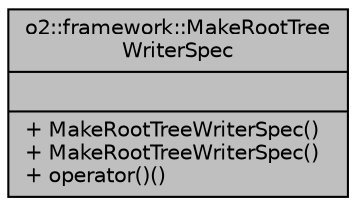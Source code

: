 digraph "o2::framework::MakeRootTreeWriterSpec"
{
 // INTERACTIVE_SVG=YES
  bgcolor="transparent";
  edge [fontname="Helvetica",fontsize="10",labelfontname="Helvetica",labelfontsize="10"];
  node [fontname="Helvetica",fontsize="10",shape=record];
  Node1 [label="{o2::framework::MakeRootTree\lWriterSpec\n||+ MakeRootTreeWriterSpec()\l+ MakeRootTreeWriterSpec()\l+ operator()()\l}",height=0.2,width=0.4,color="black", fillcolor="grey75", style="filled" fontcolor="black"];
}
